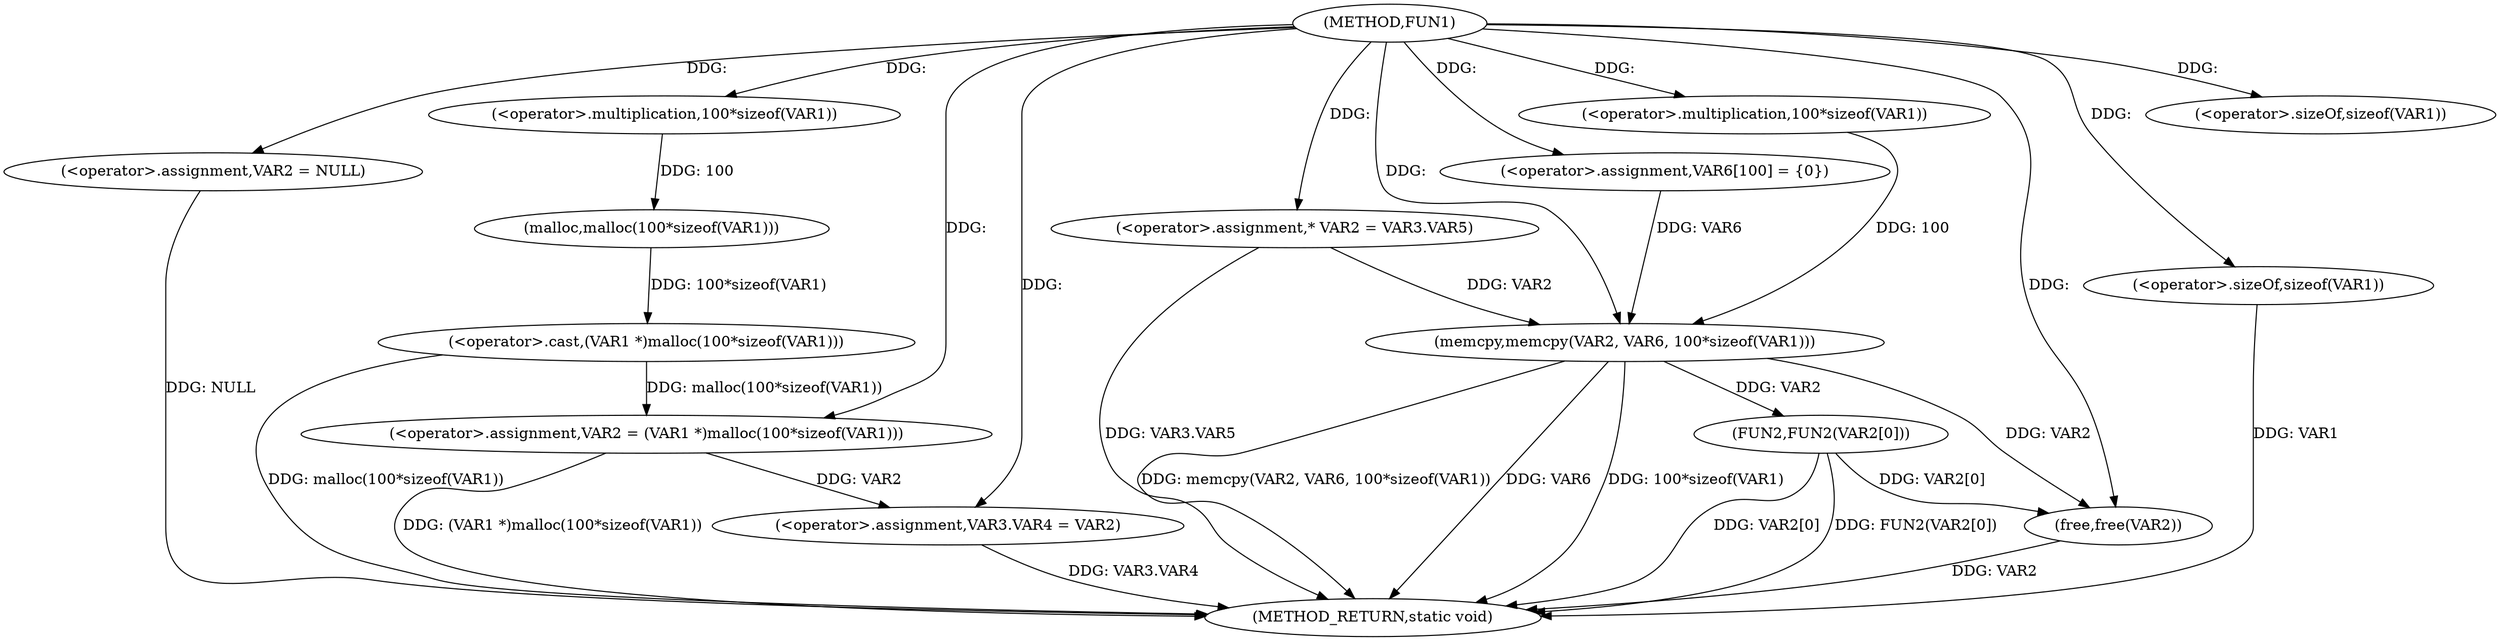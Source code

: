 digraph FUN1 {  
"1000100" [label = "(METHOD,FUN1)" ]
"1000145" [label = "(METHOD_RETURN,static void)" ]
"1000104" [label = "(<operator>.assignment,VAR2 = NULL)" ]
"1000107" [label = "(<operator>.assignment,VAR2 = (VAR1 *)malloc(100*sizeof(VAR1)))" ]
"1000109" [label = "(<operator>.cast,(VAR1 *)malloc(100*sizeof(VAR1)))" ]
"1000111" [label = "(malloc,malloc(100*sizeof(VAR1)))" ]
"1000112" [label = "(<operator>.multiplication,100*sizeof(VAR1))" ]
"1000114" [label = "(<operator>.sizeOf,sizeof(VAR1))" ]
"1000116" [label = "(<operator>.assignment,VAR3.VAR4 = VAR2)" ]
"1000123" [label = "(<operator>.assignment,* VAR2 = VAR3.VAR5)" ]
"1000130" [label = "(<operator>.assignment,VAR6[100] = {0})" ]
"1000132" [label = "(memcpy,memcpy(VAR2, VAR6, 100*sizeof(VAR1)))" ]
"1000135" [label = "(<operator>.multiplication,100*sizeof(VAR1))" ]
"1000137" [label = "(<operator>.sizeOf,sizeof(VAR1))" ]
"1000139" [label = "(FUN2,FUN2(VAR2[0]))" ]
"1000143" [label = "(free,free(VAR2))" ]
  "1000116" -> "1000145"  [ label = "DDG: VAR3.VAR4"] 
  "1000123" -> "1000145"  [ label = "DDG: VAR3.VAR5"] 
  "1000139" -> "1000145"  [ label = "DDG: VAR2[0]"] 
  "1000132" -> "1000145"  [ label = "DDG: 100*sizeof(VAR1)"] 
  "1000137" -> "1000145"  [ label = "DDG: VAR1"] 
  "1000132" -> "1000145"  [ label = "DDG: memcpy(VAR2, VAR6, 100*sizeof(VAR1))"] 
  "1000139" -> "1000145"  [ label = "DDG: FUN2(VAR2[0])"] 
  "1000143" -> "1000145"  [ label = "DDG: VAR2"] 
  "1000132" -> "1000145"  [ label = "DDG: VAR6"] 
  "1000109" -> "1000145"  [ label = "DDG: malloc(100*sizeof(VAR1))"] 
  "1000104" -> "1000145"  [ label = "DDG: NULL"] 
  "1000107" -> "1000145"  [ label = "DDG: (VAR1 *)malloc(100*sizeof(VAR1))"] 
  "1000100" -> "1000104"  [ label = "DDG: "] 
  "1000109" -> "1000107"  [ label = "DDG: malloc(100*sizeof(VAR1))"] 
  "1000100" -> "1000107"  [ label = "DDG: "] 
  "1000111" -> "1000109"  [ label = "DDG: 100*sizeof(VAR1)"] 
  "1000112" -> "1000111"  [ label = "DDG: 100"] 
  "1000100" -> "1000112"  [ label = "DDG: "] 
  "1000100" -> "1000114"  [ label = "DDG: "] 
  "1000107" -> "1000116"  [ label = "DDG: VAR2"] 
  "1000100" -> "1000116"  [ label = "DDG: "] 
  "1000100" -> "1000123"  [ label = "DDG: "] 
  "1000100" -> "1000130"  [ label = "DDG: "] 
  "1000123" -> "1000132"  [ label = "DDG: VAR2"] 
  "1000100" -> "1000132"  [ label = "DDG: "] 
  "1000130" -> "1000132"  [ label = "DDG: VAR6"] 
  "1000135" -> "1000132"  [ label = "DDG: 100"] 
  "1000100" -> "1000135"  [ label = "DDG: "] 
  "1000100" -> "1000137"  [ label = "DDG: "] 
  "1000132" -> "1000139"  [ label = "DDG: VAR2"] 
  "1000139" -> "1000143"  [ label = "DDG: VAR2[0]"] 
  "1000132" -> "1000143"  [ label = "DDG: VAR2"] 
  "1000100" -> "1000143"  [ label = "DDG: "] 
}
